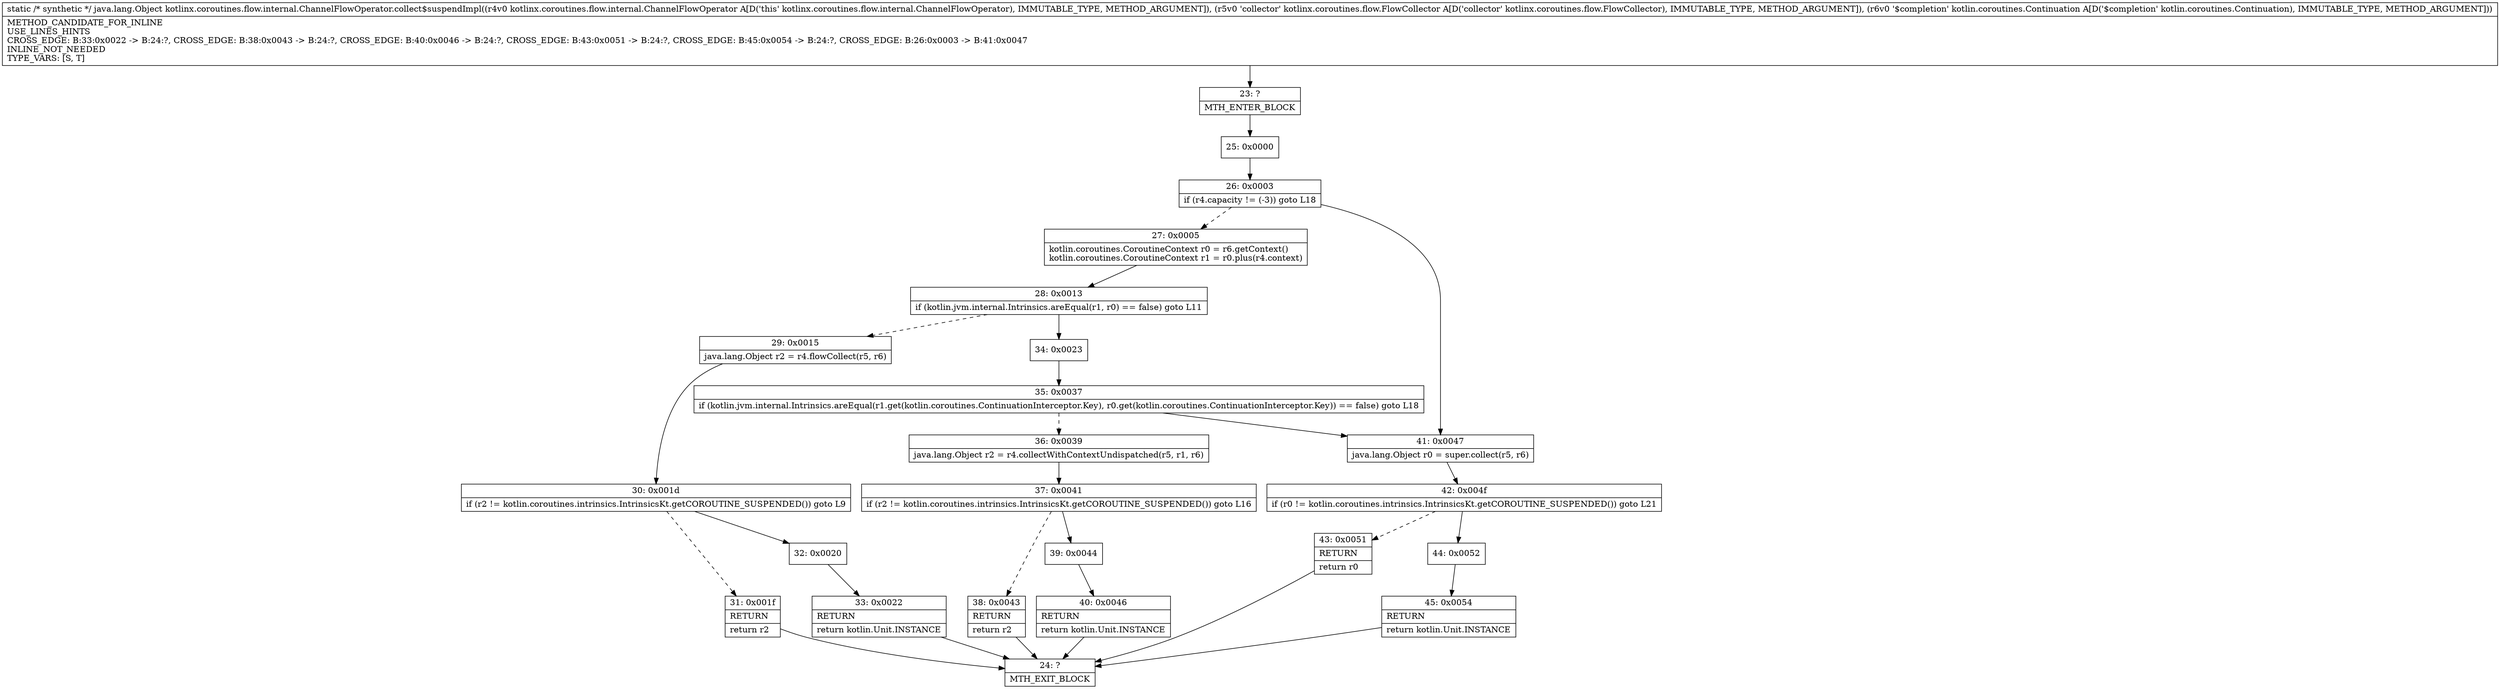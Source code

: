 digraph "CFG forkotlinx.coroutines.flow.internal.ChannelFlowOperator.collect$suspendImpl(Lkotlinx\/coroutines\/flow\/internal\/ChannelFlowOperator;Lkotlinx\/coroutines\/flow\/FlowCollector;Lkotlin\/coroutines\/Continuation;)Ljava\/lang\/Object;" {
Node_23 [shape=record,label="{23\:\ ?|MTH_ENTER_BLOCK\l}"];
Node_25 [shape=record,label="{25\:\ 0x0000}"];
Node_26 [shape=record,label="{26\:\ 0x0003|if (r4.capacity != (\-3)) goto L18\l}"];
Node_27 [shape=record,label="{27\:\ 0x0005|kotlin.coroutines.CoroutineContext r0 = r6.getContext()\lkotlin.coroutines.CoroutineContext r1 = r0.plus(r4.context)\l}"];
Node_28 [shape=record,label="{28\:\ 0x0013|if (kotlin.jvm.internal.Intrinsics.areEqual(r1, r0) == false) goto L11\l}"];
Node_29 [shape=record,label="{29\:\ 0x0015|java.lang.Object r2 = r4.flowCollect(r5, r6)\l}"];
Node_30 [shape=record,label="{30\:\ 0x001d|if (r2 != kotlin.coroutines.intrinsics.IntrinsicsKt.getCOROUTINE_SUSPENDED()) goto L9\l}"];
Node_31 [shape=record,label="{31\:\ 0x001f|RETURN\l|return r2\l}"];
Node_24 [shape=record,label="{24\:\ ?|MTH_EXIT_BLOCK\l}"];
Node_32 [shape=record,label="{32\:\ 0x0020}"];
Node_33 [shape=record,label="{33\:\ 0x0022|RETURN\l|return kotlin.Unit.INSTANCE\l}"];
Node_34 [shape=record,label="{34\:\ 0x0023}"];
Node_35 [shape=record,label="{35\:\ 0x0037|if (kotlin.jvm.internal.Intrinsics.areEqual(r1.get(kotlin.coroutines.ContinuationInterceptor.Key), r0.get(kotlin.coroutines.ContinuationInterceptor.Key)) == false) goto L18\l}"];
Node_36 [shape=record,label="{36\:\ 0x0039|java.lang.Object r2 = r4.collectWithContextUndispatched(r5, r1, r6)\l}"];
Node_37 [shape=record,label="{37\:\ 0x0041|if (r2 != kotlin.coroutines.intrinsics.IntrinsicsKt.getCOROUTINE_SUSPENDED()) goto L16\l}"];
Node_38 [shape=record,label="{38\:\ 0x0043|RETURN\l|return r2\l}"];
Node_39 [shape=record,label="{39\:\ 0x0044}"];
Node_40 [shape=record,label="{40\:\ 0x0046|RETURN\l|return kotlin.Unit.INSTANCE\l}"];
Node_41 [shape=record,label="{41\:\ 0x0047|java.lang.Object r0 = super.collect(r5, r6)\l}"];
Node_42 [shape=record,label="{42\:\ 0x004f|if (r0 != kotlin.coroutines.intrinsics.IntrinsicsKt.getCOROUTINE_SUSPENDED()) goto L21\l}"];
Node_43 [shape=record,label="{43\:\ 0x0051|RETURN\l|return r0\l}"];
Node_44 [shape=record,label="{44\:\ 0x0052}"];
Node_45 [shape=record,label="{45\:\ 0x0054|RETURN\l|return kotlin.Unit.INSTANCE\l}"];
MethodNode[shape=record,label="{static \/* synthetic *\/ java.lang.Object kotlinx.coroutines.flow.internal.ChannelFlowOperator.collect$suspendImpl((r4v0 kotlinx.coroutines.flow.internal.ChannelFlowOperator A[D('this' kotlinx.coroutines.flow.internal.ChannelFlowOperator), IMMUTABLE_TYPE, METHOD_ARGUMENT]), (r5v0 'collector' kotlinx.coroutines.flow.FlowCollector A[D('collector' kotlinx.coroutines.flow.FlowCollector), IMMUTABLE_TYPE, METHOD_ARGUMENT]), (r6v0 '$completion' kotlin.coroutines.Continuation A[D('$completion' kotlin.coroutines.Continuation), IMMUTABLE_TYPE, METHOD_ARGUMENT]))  | METHOD_CANDIDATE_FOR_INLINE\lUSE_LINES_HINTS\lCROSS_EDGE: B:33:0x0022 \-\> B:24:?, CROSS_EDGE: B:38:0x0043 \-\> B:24:?, CROSS_EDGE: B:40:0x0046 \-\> B:24:?, CROSS_EDGE: B:43:0x0051 \-\> B:24:?, CROSS_EDGE: B:45:0x0054 \-\> B:24:?, CROSS_EDGE: B:26:0x0003 \-\> B:41:0x0047\lINLINE_NOT_NEEDED\lTYPE_VARS: [S, T]\l}"];
MethodNode -> Node_23;Node_23 -> Node_25;
Node_25 -> Node_26;
Node_26 -> Node_27[style=dashed];
Node_26 -> Node_41;
Node_27 -> Node_28;
Node_28 -> Node_29[style=dashed];
Node_28 -> Node_34;
Node_29 -> Node_30;
Node_30 -> Node_31[style=dashed];
Node_30 -> Node_32;
Node_31 -> Node_24;
Node_32 -> Node_33;
Node_33 -> Node_24;
Node_34 -> Node_35;
Node_35 -> Node_36[style=dashed];
Node_35 -> Node_41;
Node_36 -> Node_37;
Node_37 -> Node_38[style=dashed];
Node_37 -> Node_39;
Node_38 -> Node_24;
Node_39 -> Node_40;
Node_40 -> Node_24;
Node_41 -> Node_42;
Node_42 -> Node_43[style=dashed];
Node_42 -> Node_44;
Node_43 -> Node_24;
Node_44 -> Node_45;
Node_45 -> Node_24;
}

